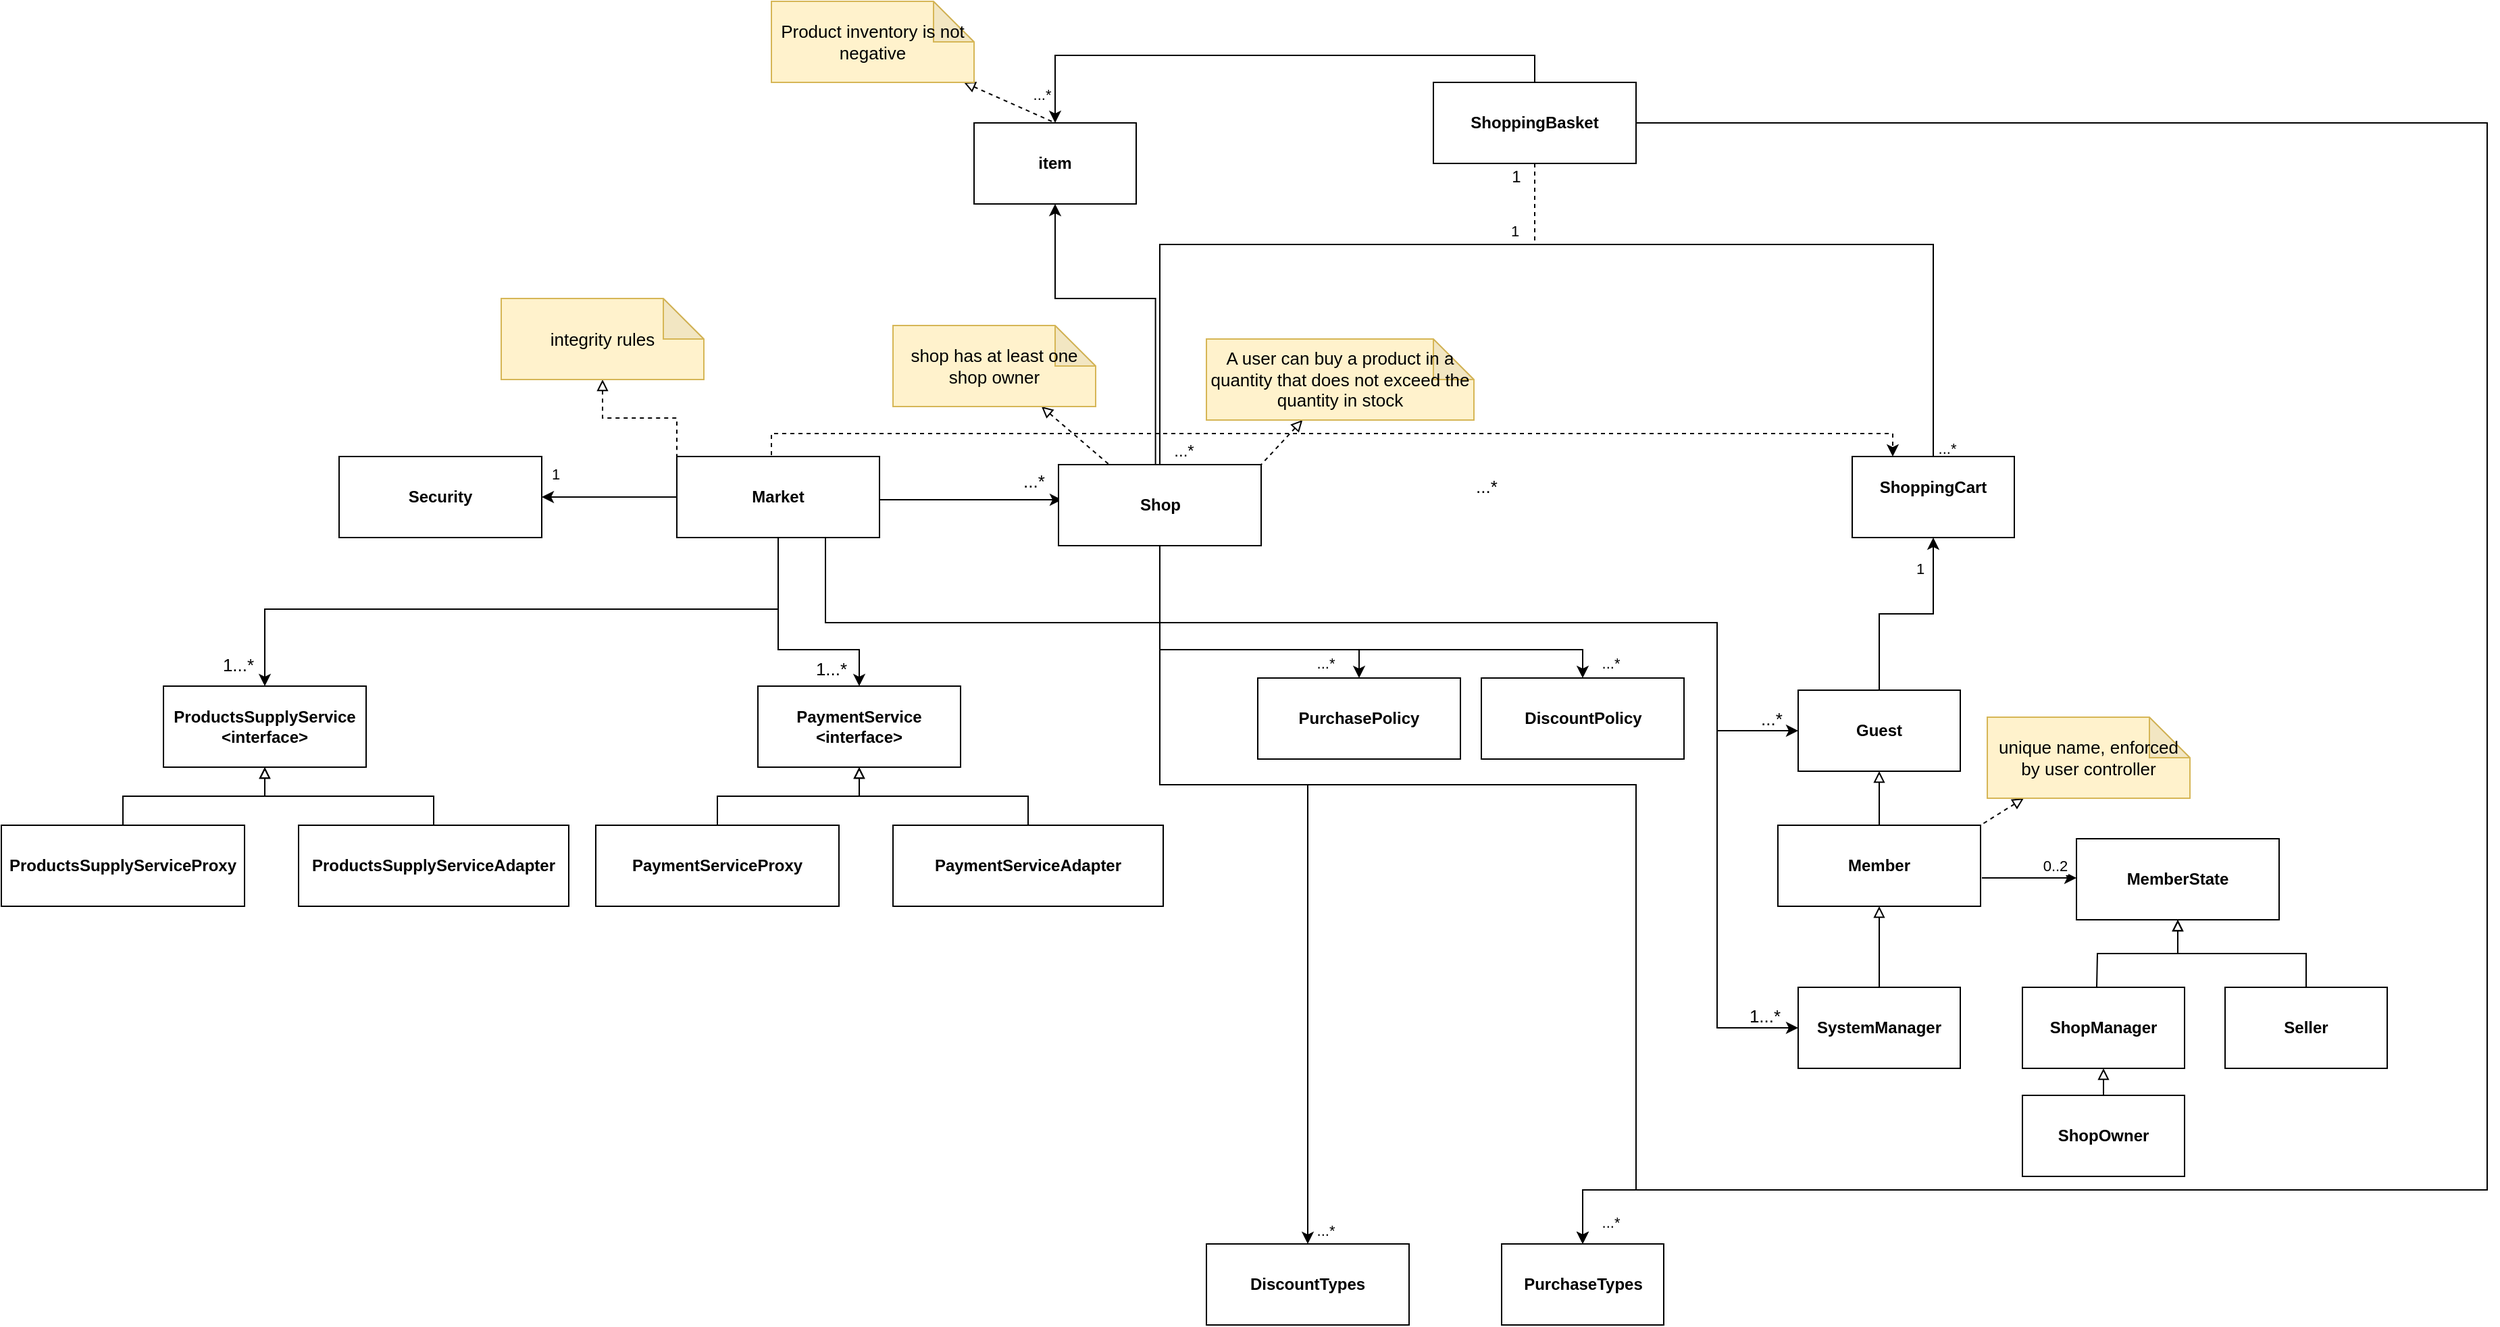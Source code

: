 <mxfile version="17.4.0" type="device"><diagram id="ILf7Ryxjf1LyXg-0xfTQ" name="Page-1"><mxGraphModel dx="2766" dy="1656" grid="1" gridSize="10" guides="1" tooltips="1" connect="1" arrows="1" fold="1" page="1" pageScale="1" pageWidth="1169" pageHeight="827" math="0" shadow="0"><root><mxCell id="0"/><mxCell id="1" parent="0"/><mxCell id="zZ04MCCnHrwpb3KBMDZk-1" style="edgeStyle=orthogonalEdgeStyle;rounded=0;orthogonalLoop=1;jettySize=auto;html=1;exitX=0.5;exitY=0;exitDx=0;exitDy=0;dashed=1;entryX=0.25;entryY=0;entryDx=0;entryDy=0;" parent="1" source="zZ04MCCnHrwpb3KBMDZk-151" target="zZ04MCCnHrwpb3KBMDZk-133" edge="1"><mxGeometry relative="1" as="geometry"><mxPoint x="210.0" y="100" as="sourcePoint"/><mxPoint x="1050" y="80" as="targetPoint"/><Array as="points"><mxPoint x="210" y="87"/><mxPoint x="210" y="70"/><mxPoint x="1040" y="70"/></Array></mxGeometry></mxCell><mxCell id="zZ04MCCnHrwpb3KBMDZk-2" style="edgeStyle=orthogonalEdgeStyle;rounded=0;orthogonalLoop=1;jettySize=auto;html=1;entryX=0.5;entryY=0;entryDx=0;entryDy=0;exitX=0.5;exitY=1;exitDx=0;exitDy=0;" parent="1" source="zZ04MCCnHrwpb3KBMDZk-151" target="zZ04MCCnHrwpb3KBMDZk-154" edge="1"><mxGeometry relative="1" as="geometry"><mxPoint x="210.0" y="140" as="sourcePoint"/><mxPoint x="80.0" y="240" as="targetPoint"/><Array as="points"><mxPoint x="215" y="200"/><mxPoint x="-165" y="200"/></Array></mxGeometry></mxCell><mxCell id="zZ04MCCnHrwpb3KBMDZk-148" style="edgeStyle=orthogonalEdgeStyle;rounded=0;orthogonalLoop=1;jettySize=auto;html=1;entryX=0;entryY=0.5;entryDx=0;entryDy=0;" parent="1" source="zZ04MCCnHrwpb3KBMDZk-151" target="zZ04MCCnHrwpb3KBMDZk-134" edge="1"><mxGeometry relative="1" as="geometry"><mxPoint x="250" y="170" as="sourcePoint"/><Array as="points"><mxPoint x="250" y="210"/><mxPoint x="910" y="210"/><mxPoint x="910" y="290"/></Array></mxGeometry></mxCell><mxCell id="baPrjQeXcJhK8P1JM_mB-1" value="&lt;font style=&quot;font-size: 13px&quot;&gt;...*&lt;/font&gt;" style="edgeLabel;html=1;align=center;verticalAlign=middle;resizable=0;points=[];" parent="zZ04MCCnHrwpb3KBMDZk-148" vertex="1" connectable="0"><mxGeometry x="0.954" y="9" relative="1" as="geometry"><mxPoint as="offset"/></mxGeometry></mxCell><mxCell id="zZ04MCCnHrwpb3KBMDZk-6" value="...*" style="edgeStyle=orthogonalEdgeStyle;rounded=0;orthogonalLoop=1;jettySize=auto;html=1;entryX=0.5;entryY=0;entryDx=0;entryDy=0;exitX=0.5;exitY=1;exitDx=0;exitDy=0;" parent="1" source="zZ04MCCnHrwpb3KBMDZk-152" target="zZ04MCCnHrwpb3KBMDZk-147" edge="1"><mxGeometry x="0.968" y="13" relative="1" as="geometry"><mxPoint x="502.5" y="134" as="sourcePoint"/><mxPoint x="440.0" y="360" as="targetPoint"/><Array as="points"><mxPoint x="497" y="330"/><mxPoint x="607" y="330"/></Array><mxPoint as="offset"/></mxGeometry></mxCell><mxCell id="zZ04MCCnHrwpb3KBMDZk-12" style="edgeStyle=orthogonalEdgeStyle;rounded=0;orthogonalLoop=1;jettySize=auto;html=1;exitX=1;exitY=0.5;exitDx=0;exitDy=0;entryX=0;entryY=0.5;entryDx=0;entryDy=0;startArrow=none;startFill=0;" parent="1" edge="1"><mxGeometry relative="1" as="geometry"><mxPoint x="290" y="119" as="sourcePoint"/><mxPoint x="425" y="119" as="targetPoint"/></mxGeometry></mxCell><mxCell id="zZ04MCCnHrwpb3KBMDZk-18" value="1" style="edgeStyle=orthogonalEdgeStyle;rounded=0;orthogonalLoop=1;jettySize=auto;html=1;entryX=0.5;entryY=0;entryDx=0;entryDy=0;startArrow=classic;startFill=1;endArrow=none;endFill=0;" parent="1" source="zZ04MCCnHrwpb3KBMDZk-133" target="zZ04MCCnHrwpb3KBMDZk-134" edge="1"><mxGeometry x="-0.699" y="-10" relative="1" as="geometry"><mxPoint x="1050" y="166" as="sourcePoint"/><mxPoint x="1050" y="240" as="targetPoint"/><mxPoint as="offset"/></mxGeometry></mxCell><mxCell id="zZ04MCCnHrwpb3KBMDZk-70" style="edgeStyle=orthogonalEdgeStyle;rounded=0;orthogonalLoop=1;jettySize=auto;html=1;startArrow=block;startFill=0;endArrow=none;endFill=0;" parent="1" source="zZ04MCCnHrwpb3KBMDZk-137" target="zZ04MCCnHrwpb3KBMDZk-140" edge="1"><mxGeometry relative="1" as="geometry"><mxPoint x="1256" y="446.0" as="sourcePoint"/><mxPoint x="1341" y="480.0" as="targetPoint"/></mxGeometry></mxCell><mxCell id="zZ04MCCnHrwpb3KBMDZk-75" value="0..2" style="edgeStyle=orthogonalEdgeStyle;rounded=0;orthogonalLoop=1;jettySize=auto;html=1;exitX=1;exitY=0.5;exitDx=0;exitDy=0;startArrow=none;startFill=0;endArrow=classic;endFill=1;" parent="1" edge="1"><mxGeometry x="0.543" y="9" relative="1" as="geometry"><mxPoint x="1106" y="399" as="sourcePoint"/><mxPoint x="1176" y="399" as="targetPoint"/><mxPoint as="offset"/></mxGeometry></mxCell><mxCell id="zZ04MCCnHrwpb3KBMDZk-111" value="...*" style="edgeStyle=orthogonalEdgeStyle;rounded=0;orthogonalLoop=1;jettySize=auto;html=1;exitX=1;exitY=0.5;exitDx=0;exitDy=0;entryX=0.5;entryY=0;entryDx=0;entryDy=0;" parent="1" source="zZ04MCCnHrwpb3KBMDZk-135" target="zZ04MCCnHrwpb3KBMDZk-175" edge="1"><mxGeometry x="0.985" y="20" relative="1" as="geometry"><Array as="points"><mxPoint x="1480" y="-160"/><mxPoint x="1480" y="630"/><mxPoint x="811" y="630"/></Array><mxPoint x="1360" y="123.0" as="sourcePoint"/><mxPoint x="880" y="640" as="targetPoint"/><mxPoint as="offset"/></mxGeometry></mxCell><mxCell id="zZ04MCCnHrwpb3KBMDZk-132" value="item" style="rounded=0;whiteSpace=wrap;html=1;fontStyle=1" parent="1" vertex="1"><mxGeometry x="360" y="-160" width="120" height="60" as="geometry"/></mxCell><mxCell id="XcgOA4rMbBuhCuUmT2Fz-2" value="...*" style="edgeStyle=orthogonalEdgeStyle;rounded=0;orthogonalLoop=1;jettySize=auto;html=1;entryX=0.5;entryY=0;entryDx=0;entryDy=0;endArrow=none;endFill=0;" edge="1" parent="1" source="zZ04MCCnHrwpb3KBMDZk-133" target="zZ04MCCnHrwpb3KBMDZk-152"><mxGeometry x="-0.984" y="-10" relative="1" as="geometry"><Array as="points"><mxPoint x="1070" y="-70"/><mxPoint x="497" y="-70"/></Array><mxPoint y="1" as="offset"/></mxGeometry></mxCell><mxCell id="zZ04MCCnHrwpb3KBMDZk-133" value="ShoppingCart&lt;div style=&quot;padding: 0px ; margin: 0px&quot;&gt;&lt;br style=&quot;padding: 0px; margin: 0px;&quot;&gt;&lt;/div&gt;" style="rounded=0;whiteSpace=wrap;html=1;fontStyle=1" parent="1" vertex="1"><mxGeometry x="1010" y="87" width="120" height="60" as="geometry"/></mxCell><mxCell id="zZ04MCCnHrwpb3KBMDZk-183" style="edgeStyle=orthogonalEdgeStyle;rounded=0;orthogonalLoop=1;jettySize=auto;html=1;exitX=0.5;exitY=1;exitDx=0;exitDy=0;entryX=0.5;entryY=0;entryDx=0;entryDy=0;startArrow=block;startFill=0;endArrow=none;endFill=0;" parent="1" source="zZ04MCCnHrwpb3KBMDZk-134" target="zZ04MCCnHrwpb3KBMDZk-136" edge="1"><mxGeometry relative="1" as="geometry"/></mxCell><mxCell id="zZ04MCCnHrwpb3KBMDZk-134" value="Guest" style="rounded=0;whiteSpace=wrap;html=1;fontStyle=1" parent="1" vertex="1"><mxGeometry x="970" y="260" width="120" height="60" as="geometry"/></mxCell><mxCell id="XcgOA4rMbBuhCuUmT2Fz-1" value="...*" style="edgeStyle=orthogonalEdgeStyle;rounded=0;orthogonalLoop=1;jettySize=auto;html=1;entryX=0.5;entryY=0;entryDx=0;entryDy=0;" edge="1" parent="1" source="zZ04MCCnHrwpb3KBMDZk-135" target="zZ04MCCnHrwpb3KBMDZk-132"><mxGeometry x="0.9" y="-10" relative="1" as="geometry"><Array as="points"><mxPoint x="775" y="-210"/><mxPoint x="420" y="-210"/></Array><mxPoint as="offset"/></mxGeometry></mxCell><mxCell id="XcgOA4rMbBuhCuUmT2Fz-4" value="1" style="edgeStyle=orthogonalEdgeStyle;rounded=0;orthogonalLoop=1;jettySize=auto;html=1;endArrow=none;endFill=0;dashed=1;" edge="1" parent="1" source="zZ04MCCnHrwpb3KBMDZk-135"><mxGeometry x="0.667" y="-15" relative="1" as="geometry"><mxPoint x="775.0" y="-70.0" as="targetPoint"/><mxPoint as="offset"/></mxGeometry></mxCell><mxCell id="zZ04MCCnHrwpb3KBMDZk-135" value="ShoppingBasket" style="rounded=0;whiteSpace=wrap;html=1;fontStyle=1" parent="1" vertex="1"><mxGeometry x="700" y="-190" width="150" height="60" as="geometry"/></mxCell><mxCell id="zZ04MCCnHrwpb3KBMDZk-145" style="edgeStyle=orthogonalEdgeStyle;rounded=0;orthogonalLoop=1;jettySize=auto;html=1;exitX=0.5;exitY=1;exitDx=0;exitDy=0;entryX=0.5;entryY=0;entryDx=0;entryDy=0;startArrow=block;startFill=0;endArrow=none;endFill=0;" parent="1" source="zZ04MCCnHrwpb3KBMDZk-136" target="zZ04MCCnHrwpb3KBMDZk-142" edge="1"><mxGeometry relative="1" as="geometry"/></mxCell><mxCell id="zZ04MCCnHrwpb3KBMDZk-136" value="&lt;span style=&quot;font-weight: 700&quot;&gt;Member&lt;/span&gt;" style="rounded=0;whiteSpace=wrap;html=1;" parent="1" vertex="1"><mxGeometry x="955" y="360" width="150" height="60" as="geometry"/></mxCell><mxCell id="zZ04MCCnHrwpb3KBMDZk-139" style="edgeStyle=orthogonalEdgeStyle;rounded=0;orthogonalLoop=1;jettySize=auto;html=1;endArrow=none;endFill=0;startArrow=block;startFill=0;" parent="1" source="zZ04MCCnHrwpb3KBMDZk-137" edge="1"><mxGeometry relative="1" as="geometry"><mxPoint x="1191" y="480.0" as="targetPoint"/></mxGeometry></mxCell><mxCell id="zZ04MCCnHrwpb3KBMDZk-137" value="&lt;span style=&quot;font-weight: 700&quot;&gt;MemberState&lt;/span&gt;" style="rounded=0;whiteSpace=wrap;html=1;" parent="1" vertex="1"><mxGeometry x="1176" y="370" width="150" height="60" as="geometry"/></mxCell><mxCell id="zZ04MCCnHrwpb3KBMDZk-140" value="Seller" style="rounded=0;whiteSpace=wrap;html=1;fontStyle=1" parent="1" vertex="1"><mxGeometry x="1286" y="480" width="120" height="60" as="geometry"/></mxCell><mxCell id="zZ04MCCnHrwpb3KBMDZk-141" value="&lt;span style=&quot;font-weight: 700&quot;&gt;ShopManager&lt;/span&gt;" style="rounded=0;whiteSpace=wrap;html=1;" parent="1" vertex="1"><mxGeometry x="1136" y="480" width="120" height="60" as="geometry"/></mxCell><mxCell id="zZ04MCCnHrwpb3KBMDZk-142" value="SystemManager" style="rounded=0;whiteSpace=wrap;html=1;fontStyle=1" parent="1" vertex="1"><mxGeometry x="970" y="480" width="120" height="60" as="geometry"/></mxCell><mxCell id="zZ04MCCnHrwpb3KBMDZk-146" value="&lt;span style=&quot;font-weight: 700&quot;&gt;DiscountPolicy&lt;/span&gt;" style="rounded=0;whiteSpace=wrap;html=1;" parent="1" vertex="1"><mxGeometry x="735.5" y="251" width="150" height="60" as="geometry"/></mxCell><mxCell id="zZ04MCCnHrwpb3KBMDZk-147" value="&lt;span style=&quot;font-weight: 700&quot;&gt;DiscountTypes&lt;/span&gt;" style="rounded=0;whiteSpace=wrap;html=1;" parent="1" vertex="1"><mxGeometry x="532" y="670" width="150" height="60" as="geometry"/></mxCell><mxCell id="zZ04MCCnHrwpb3KBMDZk-150" value="&lt;span style=&quot;font-weight: 700&quot;&gt;Security&lt;/span&gt;" style="rounded=0;whiteSpace=wrap;html=1;" parent="1" vertex="1"><mxGeometry x="-110" y="87" width="150" height="60" as="geometry"/></mxCell><mxCell id="zZ04MCCnHrwpb3KBMDZk-164" style="edgeStyle=orthogonalEdgeStyle;rounded=0;orthogonalLoop=1;jettySize=auto;html=1;exitX=0.5;exitY=1;exitDx=0;exitDy=0;" parent="1" source="zZ04MCCnHrwpb3KBMDZk-151" target="zZ04MCCnHrwpb3KBMDZk-161" edge="1"><mxGeometry relative="1" as="geometry"><Array as="points"><mxPoint x="215" y="230"/><mxPoint x="275" y="230"/></Array></mxGeometry></mxCell><mxCell id="zZ04MCCnHrwpb3KBMDZk-165" value="1" style="edgeStyle=orthogonalEdgeStyle;rounded=0;orthogonalLoop=1;jettySize=auto;html=1;exitX=0;exitY=0.5;exitDx=0;exitDy=0;entryX=1;entryY=0.5;entryDx=0;entryDy=0;" parent="1" source="zZ04MCCnHrwpb3KBMDZk-151" target="zZ04MCCnHrwpb3KBMDZk-150" edge="1"><mxGeometry x="0.8" y="-17" relative="1" as="geometry"><mxPoint as="offset"/></mxGeometry></mxCell><mxCell id="zZ04MCCnHrwpb3KBMDZk-151" value="&lt;span style=&quot;font-weight: 700&quot;&gt;Market&lt;/span&gt;" style="rounded=0;whiteSpace=wrap;html=1;" parent="1" vertex="1"><mxGeometry x="140" y="87" width="150" height="60" as="geometry"/></mxCell><mxCell id="zZ04MCCnHrwpb3KBMDZk-153" style="edgeStyle=orthogonalEdgeStyle;rounded=0;orthogonalLoop=1;jettySize=auto;html=1;exitX=-0.19;exitY=1.458;exitDx=0;exitDy=0;entryX=0.5;entryY=1;entryDx=0;entryDy=0;exitPerimeter=0;" parent="1" source="XcgOA4rMbBuhCuUmT2Fz-6" edge="1" target="zZ04MCCnHrwpb3KBMDZk-132"><mxGeometry relative="1" as="geometry"><mxPoint x="750.0" y="122.5" as="targetPoint"/><Array as="points"><mxPoint x="494" y="-30"/><mxPoint x="420" y="-30"/></Array></mxGeometry></mxCell><mxCell id="zZ04MCCnHrwpb3KBMDZk-166" value="...*" style="edgeStyle=orthogonalEdgeStyle;rounded=0;orthogonalLoop=1;jettySize=auto;html=1;exitX=0.5;exitY=1;exitDx=0;exitDy=0;entryX=0.5;entryY=0;entryDx=0;entryDy=0;" parent="1" source="zZ04MCCnHrwpb3KBMDZk-152" target="zZ04MCCnHrwpb3KBMDZk-146" edge="1"><mxGeometry x="0.947" y="20" relative="1" as="geometry"><Array as="points"><mxPoint x="498" y="230"/><mxPoint x="811" y="230"/></Array><mxPoint as="offset"/></mxGeometry></mxCell><mxCell id="lGT1LB07T4u3BuduWVPf-9" value="...*" style="edgeStyle=orthogonalEdgeStyle;rounded=0;orthogonalLoop=1;jettySize=auto;html=1;startArrow=none;startFill=0;endArrow=classic;endFill=1;" parent="1" source="zZ04MCCnHrwpb3KBMDZk-152" target="lGT1LB07T4u3BuduWVPf-8" edge="1"><mxGeometry x="0.625" y="-10" relative="1" as="geometry"><Array as="points"><mxPoint x="498" y="230"/><mxPoint x="645" y="230"/></Array><mxPoint as="offset"/></mxGeometry></mxCell><mxCell id="zZ04MCCnHrwpb3KBMDZk-152" value="&lt;span style=&quot;font-weight: 700&quot;&gt;Shop&lt;/span&gt;" style="rounded=0;whiteSpace=wrap;html=1;" parent="1" vertex="1"><mxGeometry x="422.5" y="93" width="150" height="60" as="geometry"/></mxCell><mxCell id="zZ04MCCnHrwpb3KBMDZk-157" style="edgeStyle=orthogonalEdgeStyle;rounded=0;orthogonalLoop=1;jettySize=auto;html=1;exitX=0.5;exitY=1;exitDx=0;exitDy=0;endArrow=none;endFill=0;startArrow=block;startFill=0;" parent="1" source="zZ04MCCnHrwpb3KBMDZk-154" target="zZ04MCCnHrwpb3KBMDZk-155" edge="1"><mxGeometry relative="1" as="geometry"/></mxCell><mxCell id="zZ04MCCnHrwpb3KBMDZk-158" style="edgeStyle=orthogonalEdgeStyle;rounded=0;orthogonalLoop=1;jettySize=auto;html=1;exitX=0.5;exitY=1;exitDx=0;exitDy=0;entryX=0.5;entryY=0;entryDx=0;entryDy=0;endArrow=none;endFill=0;startArrow=block;startFill=0;" parent="1" source="zZ04MCCnHrwpb3KBMDZk-154" target="zZ04MCCnHrwpb3KBMDZk-156" edge="1"><mxGeometry relative="1" as="geometry"/></mxCell><mxCell id="zZ04MCCnHrwpb3KBMDZk-154" value="&lt;span style=&quot;font-weight: 700&quot;&gt;ProductsSupplyService&lt;/span&gt;&lt;br style=&quot;padding: 0px ; margin: 0px ; font-weight: 700&quot;&gt;&lt;span style=&quot;font-weight: 700&quot;&gt;&amp;lt;interface&amp;gt;&lt;/span&gt;" style="rounded=0;whiteSpace=wrap;html=1;" parent="1" vertex="1"><mxGeometry x="-240" y="257" width="150" height="60" as="geometry"/></mxCell><mxCell id="zZ04MCCnHrwpb3KBMDZk-155" value="&lt;span style=&quot;font-weight: 700&quot;&gt;ProductsSupplyServiceProxy&lt;/span&gt;" style="rounded=0;whiteSpace=wrap;html=1;" parent="1" vertex="1"><mxGeometry x="-360" y="360" width="180" height="60" as="geometry"/></mxCell><mxCell id="zZ04MCCnHrwpb3KBMDZk-156" value="&lt;span style=&quot;font-weight: 700&quot;&gt;ProductsSupplyServiceAdapter&lt;/span&gt;" style="rounded=0;whiteSpace=wrap;html=1;" parent="1" vertex="1"><mxGeometry x="-140" y="360" width="200" height="60" as="geometry"/></mxCell><mxCell id="zZ04MCCnHrwpb3KBMDZk-159" style="edgeStyle=orthogonalEdgeStyle;rounded=0;orthogonalLoop=1;jettySize=auto;html=1;exitX=0.5;exitY=1;exitDx=0;exitDy=0;endArrow=none;endFill=0;startArrow=block;startFill=0;" parent="1" source="zZ04MCCnHrwpb3KBMDZk-161" target="zZ04MCCnHrwpb3KBMDZk-162" edge="1"><mxGeometry relative="1" as="geometry"/></mxCell><mxCell id="zZ04MCCnHrwpb3KBMDZk-160" style="edgeStyle=orthogonalEdgeStyle;rounded=0;orthogonalLoop=1;jettySize=auto;html=1;exitX=0.5;exitY=1;exitDx=0;exitDy=0;entryX=0.5;entryY=0;entryDx=0;entryDy=0;endArrow=none;endFill=0;startArrow=block;startFill=0;" parent="1" source="zZ04MCCnHrwpb3KBMDZk-161" target="zZ04MCCnHrwpb3KBMDZk-163" edge="1"><mxGeometry relative="1" as="geometry"/></mxCell><mxCell id="zZ04MCCnHrwpb3KBMDZk-161" value="&lt;span style=&quot;font-weight: 700&quot;&gt;Payment&lt;/span&gt;&lt;span style=&quot;font-weight: 700&quot;&gt;Service&lt;/span&gt;&lt;br style=&quot;padding: 0px ; margin: 0px ; font-weight: 700&quot;&gt;&lt;span style=&quot;font-weight: 700&quot;&gt;&amp;lt;interface&amp;gt;&lt;/span&gt;" style="rounded=0;whiteSpace=wrap;html=1;" parent="1" vertex="1"><mxGeometry x="200" y="257" width="150" height="60" as="geometry"/></mxCell><mxCell id="zZ04MCCnHrwpb3KBMDZk-162" value="&lt;span style=&quot;font-weight: 700&quot;&gt;Payment&lt;/span&gt;&lt;span style=&quot;font-weight: 700&quot;&gt;Service&lt;/span&gt;&lt;span style=&quot;font-weight: 700&quot;&gt;Proxy&lt;/span&gt;" style="rounded=0;whiteSpace=wrap;html=1;" parent="1" vertex="1"><mxGeometry x="80" y="360" width="180" height="60" as="geometry"/></mxCell><mxCell id="zZ04MCCnHrwpb3KBMDZk-163" value="&lt;span style=&quot;font-weight: 700&quot;&gt;Payment&lt;/span&gt;&lt;span style=&quot;font-weight: 700&quot;&gt;Service&lt;/span&gt;&lt;span style=&quot;font-weight: 700&quot;&gt;Adapter&lt;/span&gt;" style="rounded=0;whiteSpace=wrap;html=1;" parent="1" vertex="1"><mxGeometry x="300" y="360" width="200" height="60" as="geometry"/></mxCell><mxCell id="zZ04MCCnHrwpb3KBMDZk-174" style="edgeStyle=orthogonalEdgeStyle;rounded=0;orthogonalLoop=1;jettySize=auto;html=1;exitX=0.5;exitY=1;exitDx=0;exitDy=0;entryX=0.5;entryY=0;entryDx=0;entryDy=0;startArrow=none;startFill=0;endArrow=classic;endFill=1;" parent="1" target="zZ04MCCnHrwpb3KBMDZk-173" edge="1"><mxGeometry relative="1" as="geometry"><mxPoint x="612" y="544" as="sourcePoint"/></mxGeometry></mxCell><mxCell id="zZ04MCCnHrwpb3KBMDZk-175" value="&lt;span style=&quot;font-weight: 700&quot;&gt;PurchaseTypes&lt;/span&gt;" style="rounded=0;whiteSpace=wrap;html=1;" parent="1" vertex="1"><mxGeometry x="750.5" y="670" width="120" height="60" as="geometry"/></mxCell><mxCell id="baPrjQeXcJhK8P1JM_mB-2" value="&lt;font style=&quot;font-size: 13px&quot;&gt;...*&lt;/font&gt;" style="edgeLabel;html=1;align=center;verticalAlign=middle;resizable=0;points=[];" parent="1" vertex="1" connectable="0"><mxGeometry x="404" y="105" as="geometry"/></mxCell><mxCell id="baPrjQeXcJhK8P1JM_mB-3" value="&lt;font style=&quot;font-size: 13px&quot;&gt;...*&lt;/font&gt;" style="edgeLabel;html=1;align=center;verticalAlign=middle;resizable=0;points=[];" parent="1" vertex="1" connectable="0"><mxGeometry x="970" y="301" as="geometry"><mxPoint x="-231" y="-192" as="offset"/></mxGeometry></mxCell><mxCell id="baPrjQeXcJhK8P1JM_mB-5" style="edgeStyle=orthogonalEdgeStyle;rounded=0;orthogonalLoop=1;jettySize=auto;html=1;entryX=0;entryY=0.5;entryDx=0;entryDy=0;exitX=0.75;exitY=1;exitDx=0;exitDy=0;" parent="1" source="zZ04MCCnHrwpb3KBMDZk-151" target="zZ04MCCnHrwpb3KBMDZk-142" edge="1"><mxGeometry relative="1" as="geometry"><mxPoint x="260" y="157" as="sourcePoint"/><Array as="points"><mxPoint x="250" y="147"/><mxPoint x="250" y="210"/><mxPoint x="910" y="210"/><mxPoint x="910" y="510"/></Array><mxPoint x="980" y="300" as="targetPoint"/></mxGeometry></mxCell><mxCell id="baPrjQeXcJhK8P1JM_mB-6" value="&lt;font style=&quot;font-size: 13px&quot;&gt;1...*&lt;/font&gt;" style="edgeLabel;html=1;align=center;verticalAlign=middle;resizable=0;points=[];" parent="baPrjQeXcJhK8P1JM_mB-5" vertex="1" connectable="0"><mxGeometry x="0.954" y="9" relative="1" as="geometry"><mxPoint as="offset"/></mxGeometry></mxCell><mxCell id="baPrjQeXcJhK8P1JM_mB-7" value="&lt;font style=&quot;font-size: 13px&quot;&gt;1...*&lt;/font&gt;" style="edgeLabel;html=1;align=center;verticalAlign=middle;resizable=0;points=[];" parent="1" vertex="1" connectable="0"><mxGeometry x="955.502" y="519.995" as="geometry"><mxPoint x="-702" y="-276" as="offset"/></mxGeometry></mxCell><mxCell id="baPrjQeXcJhK8P1JM_mB-9" value="&lt;font style=&quot;font-size: 13px&quot;&gt;1...*&lt;/font&gt;" style="edgeLabel;html=1;align=center;verticalAlign=middle;resizable=0;points=[];" parent="1" vertex="1" connectable="0"><mxGeometry x="970.002" y="513.995" as="geometry"><mxPoint x="-1155" y="-273" as="offset"/></mxGeometry></mxCell><mxCell id="lGT1LB07T4u3BuduWVPf-1" style="rounded=0;orthogonalLoop=1;jettySize=auto;html=1;entryX=1;entryY=0;entryDx=0;entryDy=0;dashed=1;fontSize=13;startArrow=block;startFill=0;endArrow=none;endFill=0;" parent="1" source="lGT1LB07T4u3BuduWVPf-2" edge="1"><mxGeometry relative="1" as="geometry"><mxPoint x="1105" y="360" as="targetPoint"/></mxGeometry></mxCell><mxCell id="lGT1LB07T4u3BuduWVPf-2" value="unique name, enforced by user controller" style="shape=note;whiteSpace=wrap;html=1;backgroundOutline=1;darkOpacity=0.05;fontSize=13;fillColor=#fff2cc;strokeColor=#d6b656;" parent="1" vertex="1"><mxGeometry x="1110" y="280" width="150" height="60" as="geometry"/></mxCell><mxCell id="lGT1LB07T4u3BuduWVPf-7" style="rounded=0;orthogonalLoop=1;jettySize=auto;html=1;entryX=0.25;entryY=0;entryDx=0;entryDy=0;startArrow=block;startFill=0;endArrow=none;endFill=0;dashed=1;" parent="1" source="lGT1LB07T4u3BuduWVPf-4" target="zZ04MCCnHrwpb3KBMDZk-152" edge="1"><mxGeometry relative="1" as="geometry"/></mxCell><mxCell id="lGT1LB07T4u3BuduWVPf-4" value="shop has at least one shop owner" style="shape=note;whiteSpace=wrap;html=1;backgroundOutline=1;darkOpacity=0.05;fontSize=13;fillColor=#fff2cc;strokeColor=#d6b656;" parent="1" vertex="1"><mxGeometry x="300" y="-10" width="150" height="60" as="geometry"/></mxCell><mxCell id="lGT1LB07T4u3BuduWVPf-8" value="&lt;span style=&quot;font-weight: 700&quot;&gt;PurchasePolicy&lt;/span&gt;" style="rounded=0;whiteSpace=wrap;html=1;" parent="1" vertex="1"><mxGeometry x="570" y="251" width="150" height="60" as="geometry"/></mxCell><mxCell id="lGT1LB07T4u3BuduWVPf-11" style="edgeStyle=orthogonalEdgeStyle;rounded=0;orthogonalLoop=1;jettySize=auto;html=1;entryX=0.5;entryY=0;entryDx=0;entryDy=0;exitX=0.5;exitY=1;exitDx=0;exitDy=0;" parent="1" source="zZ04MCCnHrwpb3KBMDZk-152" target="zZ04MCCnHrwpb3KBMDZk-175" edge="1"><mxGeometry relative="1" as="geometry"><mxPoint x="507.5" y="163" as="sourcePoint"/><mxPoint x="795" y="384" as="targetPoint"/><Array as="points"><mxPoint x="498" y="330"/><mxPoint x="850" y="330"/><mxPoint x="850" y="630"/><mxPoint x="811" y="630"/></Array></mxGeometry></mxCell><mxCell id="lGT1LB07T4u3BuduWVPf-17" style="rounded=0;orthogonalLoop=1;jettySize=auto;html=1;entryX=0.5;entryY=0;entryDx=0;entryDy=0;dashed=1;startArrow=block;startFill=0;endArrow=none;endFill=0;" parent="1" source="lGT1LB07T4u3BuduWVPf-16" target="zZ04MCCnHrwpb3KBMDZk-132" edge="1"><mxGeometry relative="1" as="geometry"/></mxCell><mxCell id="lGT1LB07T4u3BuduWVPf-16" value="Product inventory is not negative" style="shape=note;whiteSpace=wrap;html=1;backgroundOutline=1;darkOpacity=0.05;fontSize=13;fillColor=#fff2cc;strokeColor=#d6b656;" parent="1" vertex="1"><mxGeometry x="210" y="-250" width="150" height="60" as="geometry"/></mxCell><mxCell id="lGT1LB07T4u3BuduWVPf-21" style="rounded=0;orthogonalLoop=1;jettySize=auto;html=1;entryX=1;entryY=0;entryDx=0;entryDy=0;dashed=1;startArrow=block;startFill=0;endArrow=none;endFill=0;" parent="1" source="lGT1LB07T4u3BuduWVPf-19" target="zZ04MCCnHrwpb3KBMDZk-152" edge="1"><mxGeometry relative="1" as="geometry"/></mxCell><mxCell id="lGT1LB07T4u3BuduWVPf-19" value="A user can buy a product in a quantity that does not exceed the quantity in stock" style="shape=note;whiteSpace=wrap;html=1;backgroundOutline=1;darkOpacity=0.05;fontSize=13;fillColor=#fff2cc;strokeColor=#d6b656;" parent="1" vertex="1"><mxGeometry x="532" width="198" height="60" as="geometry"/></mxCell><mxCell id="lGT1LB07T4u3BuduWVPf-23" style="edgeStyle=orthogonalEdgeStyle;rounded=0;orthogonalLoop=1;jettySize=auto;html=1;entryX=0;entryY=0;entryDx=0;entryDy=0;dashed=1;startArrow=block;startFill=0;endArrow=none;endFill=0;" parent="1" source="lGT1LB07T4u3BuduWVPf-22" target="zZ04MCCnHrwpb3KBMDZk-151" edge="1"><mxGeometry relative="1" as="geometry"/></mxCell><mxCell id="lGT1LB07T4u3BuduWVPf-22" value="integrity rules" style="shape=note;whiteSpace=wrap;html=1;backgroundOutline=1;darkOpacity=0.05;fontSize=13;fillColor=#fff2cc;strokeColor=#d6b656;" parent="1" vertex="1"><mxGeometry x="10" y="-30" width="150" height="60" as="geometry"/></mxCell><mxCell id="pRD5CICyX-UEaoP8rRdA-1" value="&lt;span style=&quot;font-weight: 700&quot;&gt;ShopOwner&lt;/span&gt;" style="rounded=0;whiteSpace=wrap;html=1;" parent="1" vertex="1"><mxGeometry x="1136" y="560" width="120" height="60" as="geometry"/></mxCell><mxCell id="pRD5CICyX-UEaoP8rRdA-4" style="edgeStyle=orthogonalEdgeStyle;rounded=0;orthogonalLoop=1;jettySize=auto;html=1;endArrow=none;endFill=0;startArrow=block;startFill=0;exitX=0.5;exitY=1;exitDx=0;exitDy=0;entryX=0.5;entryY=0;entryDx=0;entryDy=0;" parent="1" source="zZ04MCCnHrwpb3KBMDZk-141" target="pRD5CICyX-UEaoP8rRdA-1" edge="1"><mxGeometry relative="1" as="geometry"><mxPoint x="1201" y="490.0" as="targetPoint"/><mxPoint x="1261" y="440" as="sourcePoint"/></mxGeometry></mxCell><mxCell id="XcgOA4rMbBuhCuUmT2Fz-6" value="...*" style="text;html=1;align=center;verticalAlign=middle;resizable=0;points=[];autosize=1;strokeColor=none;fillColor=none;" vertex="1" parent="1"><mxGeometry x="500" y="73" width="30" height="20" as="geometry"/></mxCell><mxCell id="XcgOA4rMbBuhCuUmT2Fz-7" value="1" style="text;html=1;align=center;verticalAlign=middle;resizable=0;points=[];autosize=1;strokeColor=none;fillColor=none;" vertex="1" parent="1"><mxGeometry x="750.5" y="-130" width="20" height="20" as="geometry"/></mxCell></root></mxGraphModel></diagram></mxfile>